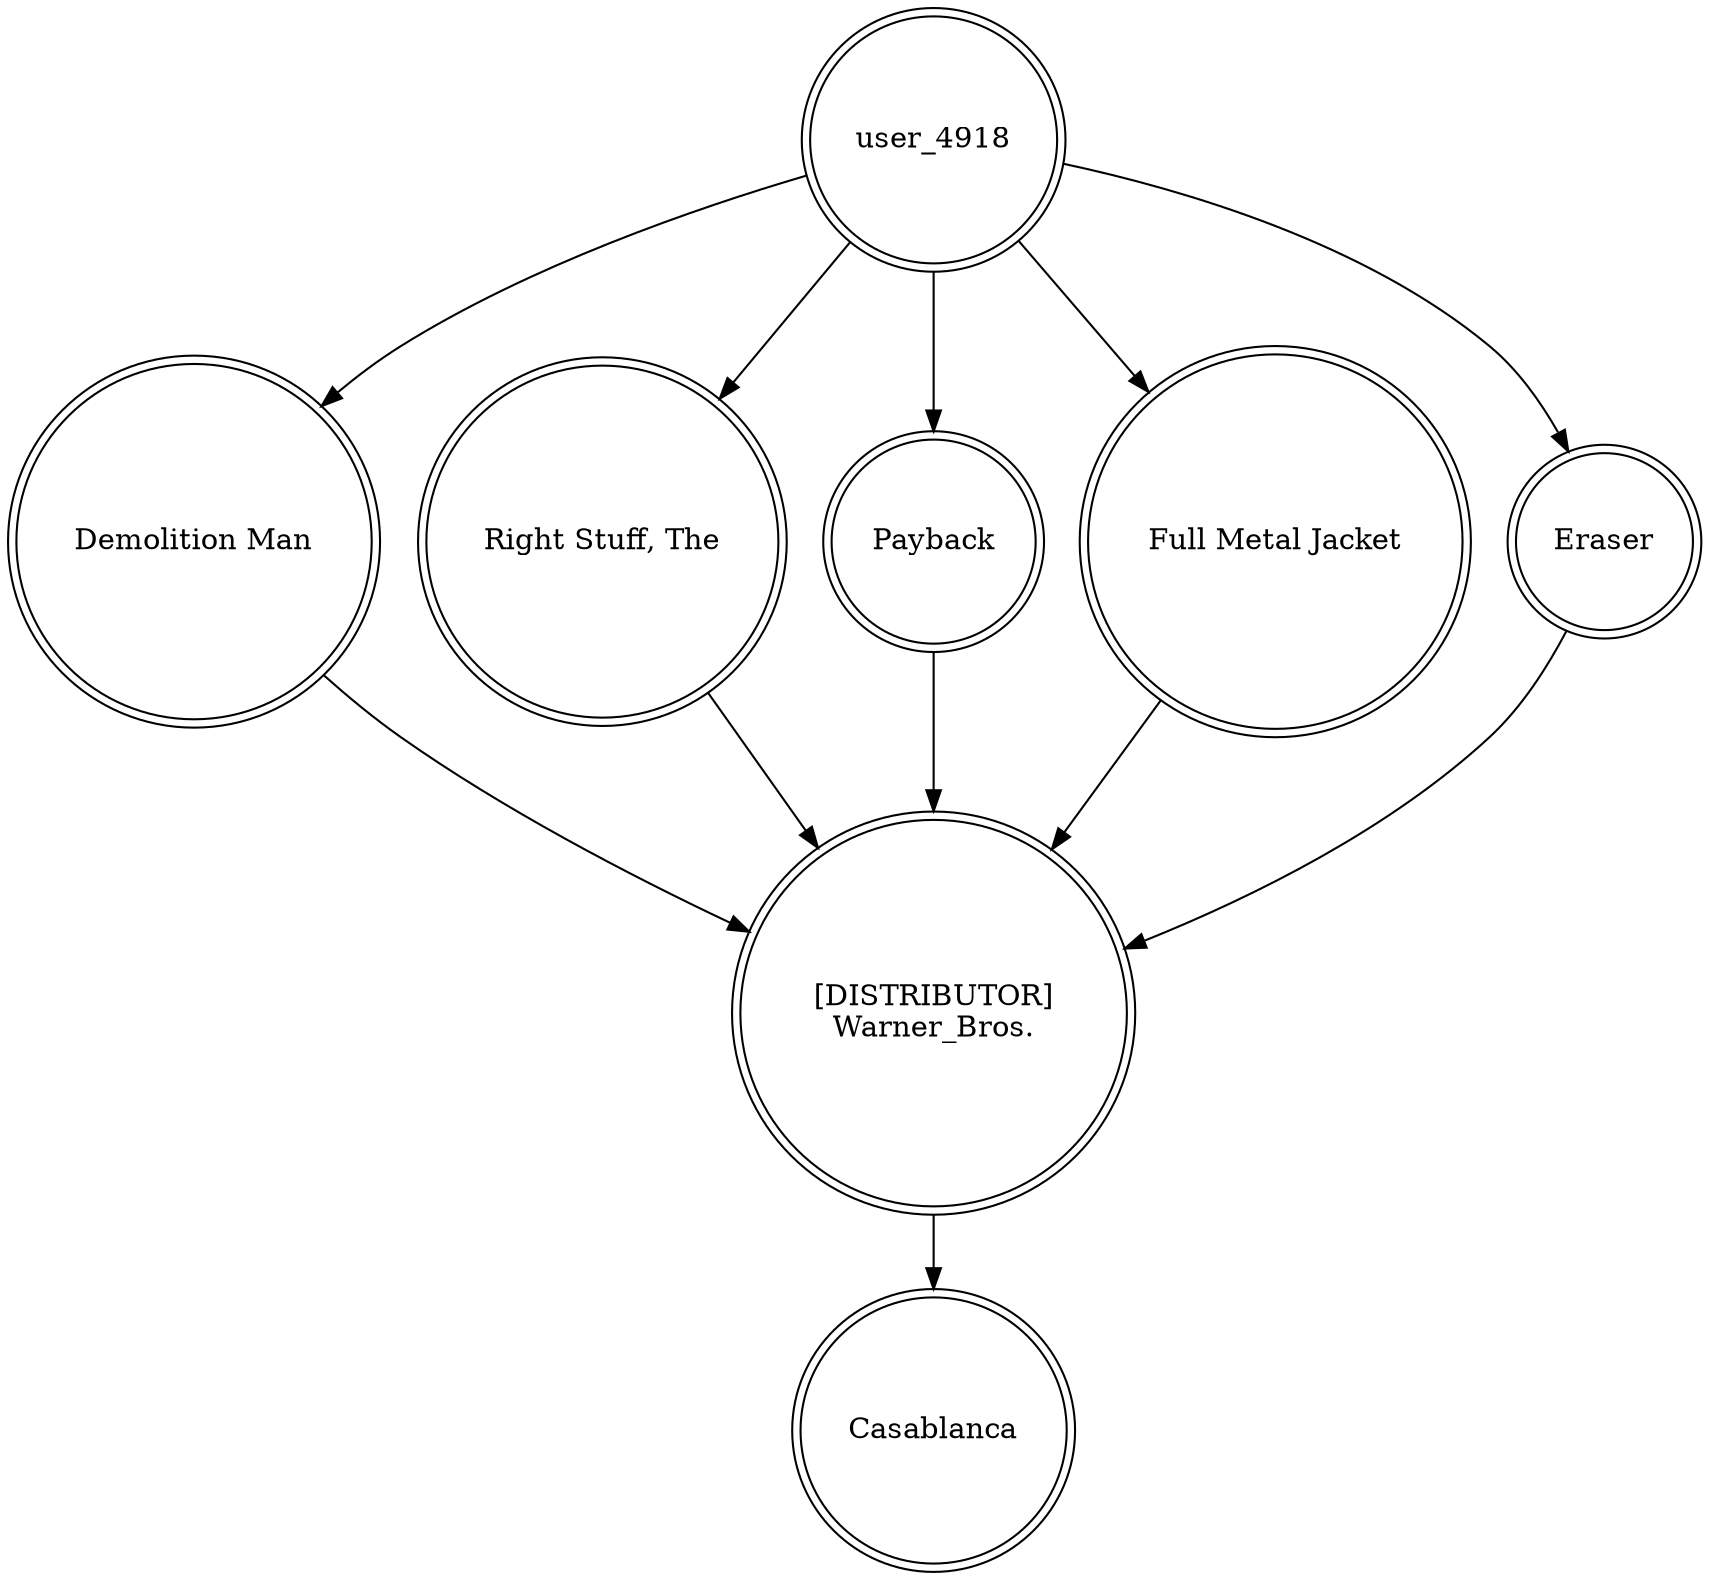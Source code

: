 digraph finite_state_machine {
	node [shape=doublecircle]
	user_4918 -> "Demolition Man"
	"Right Stuff, The" -> "[DISTRIBUTOR]
Warner_Bros."
	user_4918 -> Payback
	user_4918 -> "Full Metal Jacket"
	user_4918 -> Eraser
	"Demolition Man" -> "[DISTRIBUTOR]
Warner_Bros."
	Eraser -> "[DISTRIBUTOR]
Warner_Bros."
	user_4918 -> "Right Stuff, The"
	Payback -> "[DISTRIBUTOR]
Warner_Bros."
	"Full Metal Jacket" -> "[DISTRIBUTOR]
Warner_Bros."
	"[DISTRIBUTOR]
Warner_Bros." -> Casablanca
}
